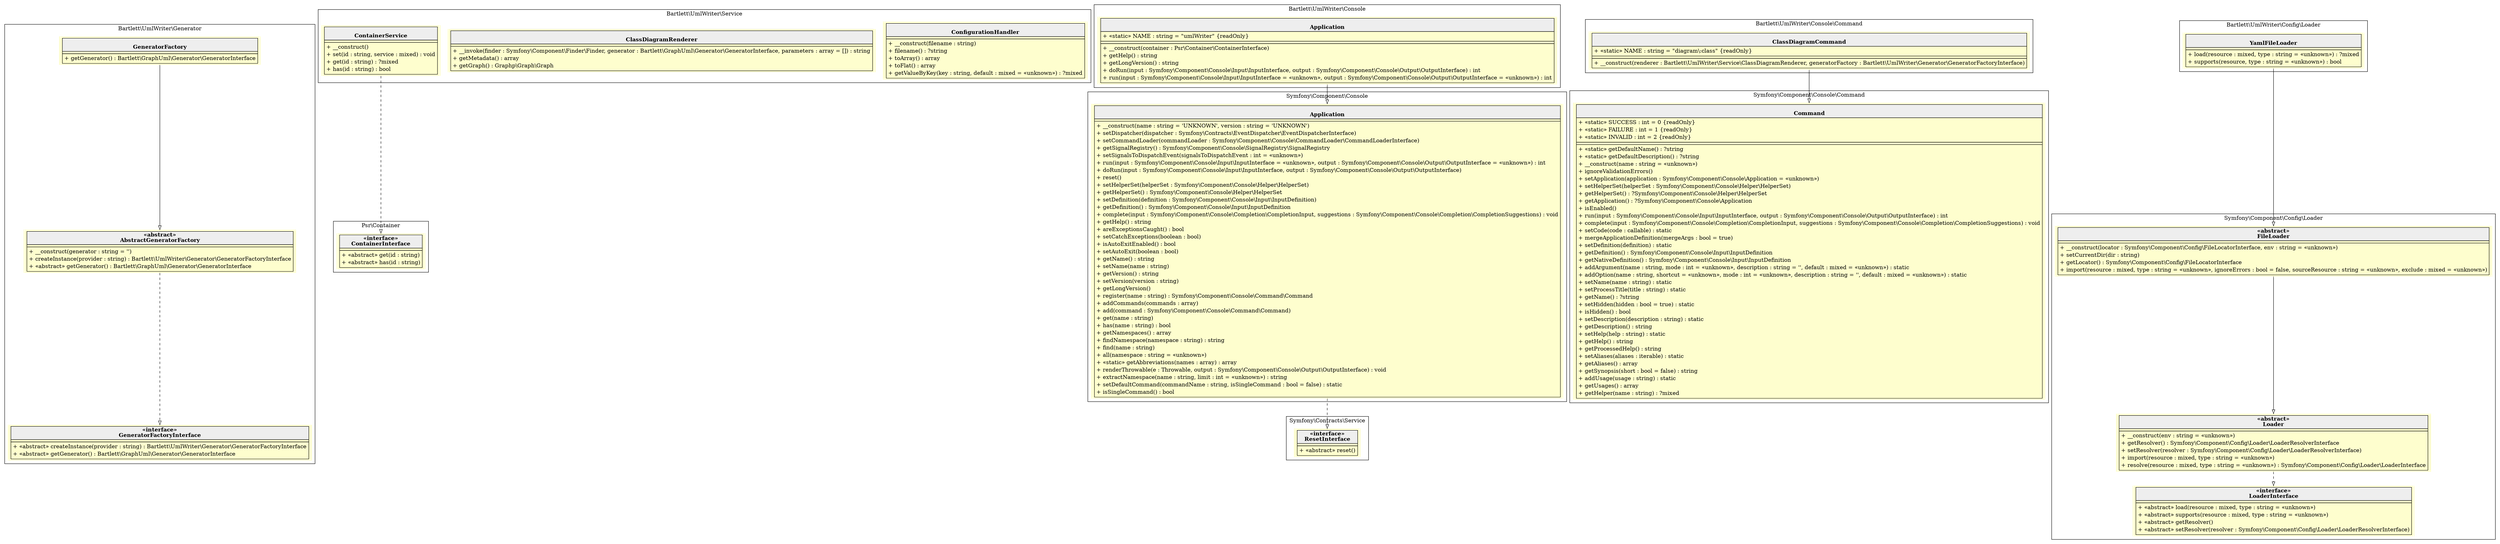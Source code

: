 digraph {
  graph [rankdir="TB" bgcolor="transparent"]
  node [fillcolor="#FEFECE" style="filled"]
  subgraph cluster_0 {
    label = "Bartlett\\UmlWriter\\Generator"
    "Bartlett\\UmlWriter\\Generator\\GeneratorFactory" [shape="none" label=<
<table cellspacing="0" border="0" cellborder="1">
    <tr><td bgcolor="#eeeeee"><b><br/>GeneratorFactory</b></td></tr>
    <tr><td></td></tr>
    <tr><td><table border="0" cellspacing="0" cellpadding="2">
    <tr><td align="left">+ getGenerator() : Bartlett\\GraphUml\\Generator\\GeneratorInterface</td></tr>
</table></td></tr>
</table>>]
    "Bartlett\\UmlWriter\\Generator\\AbstractGeneratorFactory" [shape="none" label=<
<table cellspacing="0" border="0" cellborder="1">
    <tr><td bgcolor="#eeeeee"><b>«abstract»<br/>AbstractGeneratorFactory</b></td></tr>
    <tr><td></td></tr>
    <tr><td><table border="0" cellspacing="0" cellpadding="2">
    <tr><td align="left">+ __construct(generator : string = '')</td></tr>
    <tr><td align="left">+ createInstance(provider : string) : Bartlett\\UmlWriter\\Generator\\GeneratorFactoryInterface</td></tr>
    <tr><td align="left">+ «abstract» getGenerator() : Bartlett\\GraphUml\\Generator\\GeneratorInterface</td></tr>
</table></td></tr>
</table>>]
    "Bartlett\\UmlWriter\\Generator\\GeneratorFactoryInterface" [shape="none" label=<
<table cellspacing="0" border="0" cellborder="1">
    <tr><td bgcolor="#eeeeee"><b>«interface»<br/>GeneratorFactoryInterface</b></td></tr>
    <tr><td></td></tr>
    <tr><td><table border="0" cellspacing="0" cellpadding="2">
    <tr><td align="left">+ «abstract» createInstance(provider : string) : Bartlett\\UmlWriter\\Generator\\GeneratorFactoryInterface</td></tr>
    <tr><td align="left">+ «abstract» getGenerator() : Bartlett\\GraphUml\\Generator\\GeneratorInterface</td></tr>
</table></td></tr>
</table>>]
  }
  subgraph cluster_1 {
    label = "Bartlett\\UmlWriter\\Service"
    "Bartlett\\UmlWriter\\Service\\ConfigurationHandler" [shape="none" label=<
<table cellspacing="0" border="0" cellborder="1">
    <tr><td bgcolor="#eeeeee"><b><br/>ConfigurationHandler</b></td></tr>
    <tr><td></td></tr>
    <tr><td><table border="0" cellspacing="0" cellpadding="2">
    <tr><td align="left">+ __construct(filename : string)</td></tr>
    <tr><td align="left">+ filename() : ?string</td></tr>
    <tr><td align="left">+ toArray() : array</td></tr>
    <tr><td align="left">+ toFlat() : array</td></tr>
    <tr><td align="left">+ getValueByKey(key : string, default : mixed = «unknown») : ?mixed</td></tr>
</table></td></tr>
</table>>]
    "Bartlett\\UmlWriter\\Service\\ClassDiagramRenderer" [shape="none" label=<
<table cellspacing="0" border="0" cellborder="1">
    <tr><td bgcolor="#eeeeee"><b><br/>ClassDiagramRenderer</b></td></tr>
    <tr><td></td></tr>
    <tr><td><table border="0" cellspacing="0" cellpadding="2">
    <tr><td align="left">+ __invoke(finder : Symfony\\Component\\Finder\\Finder, generator : Bartlett\\GraphUml\\Generator\\GeneratorInterface, parameters : array = []) : string</td></tr>
    <tr><td align="left">+ getMetadata() : array</td></tr>
    <tr><td align="left">+ getGraph() : Graphp\\Graph\\Graph</td></tr>
</table></td></tr>
</table>>]
    "Bartlett\\UmlWriter\\Service\\ContainerService" [shape="none" label=<
<table cellspacing="0" border="0" cellborder="1">
    <tr><td bgcolor="#eeeeee"><b><br/>ContainerService</b></td></tr>
    <tr><td></td></tr>
    <tr><td><table border="0" cellspacing="0" cellpadding="2">
    <tr><td align="left">+ __construct()</td></tr>
    <tr><td align="left">+ set(id : string, service : mixed) : void</td></tr>
    <tr><td align="left">+ get(id : string) : ?mixed</td></tr>
    <tr><td align="left">+ has(id : string) : bool</td></tr>
</table></td></tr>
</table>>]
  }
  subgraph cluster_2 {
    label = "Psr\\Container"
    "Psr\\Container\\ContainerInterface" [shape="none" label=<
<table cellspacing="0" border="0" cellborder="1">
    <tr><td bgcolor="#eeeeee"><b>«interface»<br/>ContainerInterface</b></td></tr>
    <tr><td></td></tr>
    <tr><td><table border="0" cellspacing="0" cellpadding="2">
    <tr><td align="left">+ «abstract» get(id : string)</td></tr>
    <tr><td align="left">+ «abstract» has(id : string)</td></tr>
</table></td></tr>
</table>>]
  }
  subgraph cluster_3 {
    label = "Bartlett\\UmlWriter\\Console"
    "Bartlett\\UmlWriter\\Console\\Application" [shape="none" label=<
<table cellspacing="0" border="0" cellborder="1">
    <tr><td bgcolor="#eeeeee"><b><br/>Application</b></td></tr>
    <tr><td><table border="0" cellspacing="0" cellpadding="2">
    <tr><td align="left">+ «static» NAME : string = "umlWriter" {readOnly}</td></tr>
</table></td></tr>
    <tr><td></td></tr>
    <tr><td><table border="0" cellspacing="0" cellpadding="2">
    <tr><td align="left">+ __construct(container : Psr\\Container\\ContainerInterface)</td></tr>
    <tr><td align="left">+ getHelp() : string</td></tr>
    <tr><td align="left">+ getLongVersion() : string</td></tr>
    <tr><td align="left">+ doRun(input : Symfony\\Component\\Console\\Input\\InputInterface, output : Symfony\\Component\\Console\\Output\\OutputInterface) : int</td></tr>
    <tr><td align="left">+ run(input : Symfony\\Component\\Console\\Input\\InputInterface = «unknown», output : Symfony\\Component\\Console\\Output\\OutputInterface = «unknown») : int</td></tr>
</table></td></tr>
</table>>]
  }
  subgraph cluster_4 {
    label = "Symfony\\Component\\Console"
    "Symfony\\Component\\Console\\Application" [shape="none" label=<
<table cellspacing="0" border="0" cellborder="1">
    <tr><td bgcolor="#eeeeee"><b><br/>Application</b></td></tr>
    <tr><td></td></tr>
    <tr><td><table border="0" cellspacing="0" cellpadding="2">
    <tr><td align="left">+ __construct(name : string = 'UNKNOWN', version : string = 'UNKNOWN')</td></tr>
    <tr><td align="left">+ setDispatcher(dispatcher : Symfony\\Contracts\\EventDispatcher\\EventDispatcherInterface)</td></tr>
    <tr><td align="left">+ setCommandLoader(commandLoader : Symfony\\Component\\Console\\CommandLoader\\CommandLoaderInterface)</td></tr>
    <tr><td align="left">+ getSignalRegistry() : Symfony\\Component\\Console\\SignalRegistry\\SignalRegistry</td></tr>
    <tr><td align="left">+ setSignalsToDispatchEvent(signalsToDispatchEvent : int = «unknown»)</td></tr>
    <tr><td align="left">+ run(input : Symfony\\Component\\Console\\Input\\InputInterface = «unknown», output : Symfony\\Component\\Console\\Output\\OutputInterface = «unknown») : int</td></tr>
    <tr><td align="left">+ doRun(input : Symfony\\Component\\Console\\Input\\InputInterface, output : Symfony\\Component\\Console\\Output\\OutputInterface)</td></tr>
    <tr><td align="left">+ reset()</td></tr>
    <tr><td align="left">+ setHelperSet(helperSet : Symfony\\Component\\Console\\Helper\\HelperSet)</td></tr>
    <tr><td align="left">+ getHelperSet() : Symfony\\Component\\Console\\Helper\\HelperSet</td></tr>
    <tr><td align="left">+ setDefinition(definition : Symfony\\Component\\Console\\Input\\InputDefinition)</td></tr>
    <tr><td align="left">+ getDefinition() : Symfony\\Component\\Console\\Input\\InputDefinition</td></tr>
    <tr><td align="left">+ complete(input : Symfony\\Component\\Console\\Completion\\CompletionInput, suggestions : Symfony\\Component\\Console\\Completion\\CompletionSuggestions) : void</td></tr>
    <tr><td align="left">+ getHelp() : string</td></tr>
    <tr><td align="left">+ areExceptionsCaught() : bool</td></tr>
    <tr><td align="left">+ setCatchExceptions(boolean : bool)</td></tr>
    <tr><td align="left">+ isAutoExitEnabled() : bool</td></tr>
    <tr><td align="left">+ setAutoExit(boolean : bool)</td></tr>
    <tr><td align="left">+ getName() : string</td></tr>
    <tr><td align="left">+ setName(name : string)</td></tr>
    <tr><td align="left">+ getVersion() : string</td></tr>
    <tr><td align="left">+ setVersion(version : string)</td></tr>
    <tr><td align="left">+ getLongVersion()</td></tr>
    <tr><td align="left">+ register(name : string) : Symfony\\Component\\Console\\Command\\Command</td></tr>
    <tr><td align="left">+ addCommands(commands : array)</td></tr>
    <tr><td align="left">+ add(command : Symfony\\Component\\Console\\Command\\Command)</td></tr>
    <tr><td align="left">+ get(name : string)</td></tr>
    <tr><td align="left">+ has(name : string) : bool</td></tr>
    <tr><td align="left">+ getNamespaces() : array</td></tr>
    <tr><td align="left">+ findNamespace(namespace : string) : string</td></tr>
    <tr><td align="left">+ find(name : string)</td></tr>
    <tr><td align="left">+ all(namespace : string = «unknown»)</td></tr>
    <tr><td align="left">+ «static» getAbbreviations(names : array) : array</td></tr>
    <tr><td align="left">+ renderThrowable(e : Throwable, output : Symfony\\Component\\Console\\Output\\OutputInterface) : void</td></tr>
    <tr><td align="left">+ extractNamespace(name : string, limit : int = «unknown») : string</td></tr>
    <tr><td align="left">+ setDefaultCommand(commandName : string, isSingleCommand : bool = false) : static</td></tr>
    <tr><td align="left">+ isSingleCommand() : bool</td></tr>
</table></td></tr>
</table>>]
  }
  subgraph cluster_5 {
    label = "Symfony\\Contracts\\Service"
    "Symfony\\Contracts\\Service\\ResetInterface" [shape="none" label=<
<table cellspacing="0" border="0" cellborder="1">
    <tr><td bgcolor="#eeeeee"><b>«interface»<br/>ResetInterface</b></td></tr>
    <tr><td></td></tr>
    <tr><td><table border="0" cellspacing="0" cellpadding="2">
    <tr><td align="left">+ «abstract» reset()</td></tr>
</table></td></tr>
</table>>]
  }
  subgraph cluster_6 {
    label = "Bartlett\\UmlWriter\\Console\\Command"
    "Bartlett\\UmlWriter\\Console\\Command\\ClassDiagramCommand" [shape="none" label=<
<table cellspacing="0" border="0" cellborder="1">
    <tr><td bgcolor="#eeeeee"><b><br/>ClassDiagramCommand</b></td></tr>
    <tr><td><table border="0" cellspacing="0" cellpadding="2">
    <tr><td align="left">+ «static» NAME : string = "diagram\:class" {readOnly}</td></tr>
</table></td></tr>
    <tr><td></td></tr>
    <tr><td><table border="0" cellspacing="0" cellpadding="2">
    <tr><td align="left">+ __construct(renderer : Bartlett\\UmlWriter\\Service\\ClassDiagramRenderer, generatorFactory : Bartlett\\UmlWriter\\Generator\\GeneratorFactoryInterface)</td></tr>
</table></td></tr>
</table>>]
  }
  subgraph cluster_7 {
    label = "Symfony\\Component\\Console\\Command"
    "Symfony\\Component\\Console\\Command\\Command" [shape="none" label=<
<table cellspacing="0" border="0" cellborder="1">
    <tr><td bgcolor="#eeeeee"><b><br/>Command</b></td></tr>
    <tr><td><table border="0" cellspacing="0" cellpadding="2">
    <tr><td align="left">+ «static» SUCCESS : int = 0 {readOnly}</td></tr>
    <tr><td align="left">+ «static» FAILURE : int = 1 {readOnly}</td></tr>
    <tr><td align="left">+ «static» INVALID : int = 2 {readOnly}</td></tr>
</table></td></tr>
    <tr><td></td></tr>
    <tr><td><table border="0" cellspacing="0" cellpadding="2">
    <tr><td align="left">+ «static» getDefaultName() : ?string</td></tr>
    <tr><td align="left">+ «static» getDefaultDescription() : ?string</td></tr>
    <tr><td align="left">+ __construct(name : string = «unknown»)</td></tr>
    <tr><td align="left">+ ignoreValidationErrors()</td></tr>
    <tr><td align="left">+ setApplication(application : Symfony\\Component\\Console\\Application = «unknown»)</td></tr>
    <tr><td align="left">+ setHelperSet(helperSet : Symfony\\Component\\Console\\Helper\\HelperSet)</td></tr>
    <tr><td align="left">+ getHelperSet() : ?Symfony\\Component\\Console\\Helper\\HelperSet</td></tr>
    <tr><td align="left">+ getApplication() : ?Symfony\\Component\\Console\\Application</td></tr>
    <tr><td align="left">+ isEnabled()</td></tr>
    <tr><td align="left">+ run(input : Symfony\\Component\\Console\\Input\\InputInterface, output : Symfony\\Component\\Console\\Output\\OutputInterface) : int</td></tr>
    <tr><td align="left">+ complete(input : Symfony\\Component\\Console\\Completion\\CompletionInput, suggestions : Symfony\\Component\\Console\\Completion\\CompletionSuggestions) : void</td></tr>
    <tr><td align="left">+ setCode(code : callable) : static</td></tr>
    <tr><td align="left">+ mergeApplicationDefinition(mergeArgs : bool = true)</td></tr>
    <tr><td align="left">+ setDefinition(definition) : static</td></tr>
    <tr><td align="left">+ getDefinition() : Symfony\\Component\\Console\\Input\\InputDefinition</td></tr>
    <tr><td align="left">+ getNativeDefinition() : Symfony\\Component\\Console\\Input\\InputDefinition</td></tr>
    <tr><td align="left">+ addArgument(name : string, mode : int = «unknown», description : string = '', default : mixed = «unknown») : static</td></tr>
    <tr><td align="left">+ addOption(name : string, shortcut = «unknown», mode : int = «unknown», description : string = '', default : mixed = «unknown») : static</td></tr>
    <tr><td align="left">+ setName(name : string) : static</td></tr>
    <tr><td align="left">+ setProcessTitle(title : string) : static</td></tr>
    <tr><td align="left">+ getName() : ?string</td></tr>
    <tr><td align="left">+ setHidden(hidden : bool = true) : static</td></tr>
    <tr><td align="left">+ isHidden() : bool</td></tr>
    <tr><td align="left">+ setDescription(description : string) : static</td></tr>
    <tr><td align="left">+ getDescription() : string</td></tr>
    <tr><td align="left">+ setHelp(help : string) : static</td></tr>
    <tr><td align="left">+ getHelp() : string</td></tr>
    <tr><td align="left">+ getProcessedHelp() : string</td></tr>
    <tr><td align="left">+ setAliases(aliases : iterable) : static</td></tr>
    <tr><td align="left">+ getAliases() : array</td></tr>
    <tr><td align="left">+ getSynopsis(short : bool = false) : string</td></tr>
    <tr><td align="left">+ addUsage(usage : string) : static</td></tr>
    <tr><td align="left">+ getUsages() : array</td></tr>
    <tr><td align="left">+ getHelper(name : string) : ?mixed</td></tr>
</table></td></tr>
</table>>]
  }
  subgraph cluster_8 {
    label = "Bartlett\\UmlWriter\\Config\\Loader"
    "Bartlett\\UmlWriter\\Config\\Loader\\YamlFileLoader" [shape="none" label=<
<table cellspacing="0" border="0" cellborder="1">
    <tr><td bgcolor="#eeeeee"><b><br/>YamlFileLoader</b></td></tr>
    <tr><td></td></tr>
    <tr><td><table border="0" cellspacing="0" cellpadding="2">
    <tr><td align="left">+ load(resource : mixed, type : string = «unknown») : ?mixed</td></tr>
    <tr><td align="left">+ supports(resource, type : string = «unknown») : bool</td></tr>
</table></td></tr>
</table>>]
  }
  subgraph cluster_9 {
    label = "Symfony\\Component\\Config\\Loader"
    "Symfony\\Component\\Config\\Loader\\FileLoader" [shape="none" label=<
<table cellspacing="0" border="0" cellborder="1">
    <tr><td bgcolor="#eeeeee"><b>«abstract»<br/>FileLoader</b></td></tr>
    <tr><td></td></tr>
    <tr><td><table border="0" cellspacing="0" cellpadding="2">
    <tr><td align="left">+ __construct(locator : Symfony\\Component\\Config\\FileLocatorInterface, env : string = «unknown»)</td></tr>
    <tr><td align="left">+ setCurrentDir(dir : string)</td></tr>
    <tr><td align="left">+ getLocator() : Symfony\\Component\\Config\\FileLocatorInterface</td></tr>
    <tr><td align="left">+ import(resource : mixed, type : string = «unknown», ignoreErrors : bool = false, sourceResource : string = «unknown», exclude : mixed = «unknown»)</td></tr>
</table></td></tr>
</table>>]
    "Symfony\\Component\\Config\\Loader\\Loader" [shape="none" label=<
<table cellspacing="0" border="0" cellborder="1">
    <tr><td bgcolor="#eeeeee"><b>«abstract»<br/>Loader</b></td></tr>
    <tr><td></td></tr>
    <tr><td><table border="0" cellspacing="0" cellpadding="2">
    <tr><td align="left">+ __construct(env : string = «unknown»)</td></tr>
    <tr><td align="left">+ getResolver() : Symfony\\Component\\Config\\Loader\\LoaderResolverInterface</td></tr>
    <tr><td align="left">+ setResolver(resolver : Symfony\\Component\\Config\\Loader\\LoaderResolverInterface)</td></tr>
    <tr><td align="left">+ import(resource : mixed, type : string = «unknown»)</td></tr>
    <tr><td align="left">+ resolve(resource : mixed, type : string = «unknown») : Symfony\\Component\\Config\\Loader\\LoaderInterface</td></tr>
</table></td></tr>
</table>>]
    "Symfony\\Component\\Config\\Loader\\LoaderInterface" [shape="none" label=<
<table cellspacing="0" border="0" cellborder="1">
    <tr><td bgcolor="#eeeeee"><b>«interface»<br/>LoaderInterface</b></td></tr>
    <tr><td></td></tr>
    <tr><td><table border="0" cellspacing="0" cellpadding="2">
    <tr><td align="left">+ «abstract» load(resource : mixed, type : string = «unknown»)</td></tr>
    <tr><td align="left">+ «abstract» supports(resource : mixed, type : string = «unknown»)</td></tr>
    <tr><td align="left">+ «abstract» getResolver()</td></tr>
    <tr><td align="left">+ «abstract» setResolver(resolver : Symfony\\Component\\Config\\Loader\\LoaderResolverInterface)</td></tr>
</table></td></tr>
</table>>]
  }
  "Bartlett\\UmlWriter\\Generator\\AbstractGeneratorFactory" -> "Bartlett\\UmlWriter\\Generator\\GeneratorFactoryInterface" [arrowhead="empty" style="dashed"]
  "Bartlett\\UmlWriter\\Generator\\GeneratorFactory" -> "Bartlett\\UmlWriter\\Generator\\AbstractGeneratorFactory" [arrowhead="empty" style="filled"]
  "Bartlett\\UmlWriter\\Service\\ContainerService" -> "Psr\\Container\\ContainerInterface" [arrowhead="empty" style="dashed"]
  "Symfony\\Component\\Console\\Application" -> "Symfony\\Contracts\\Service\\ResetInterface" [arrowhead="empty" style="dashed"]
  "Bartlett\\UmlWriter\\Console\\Application" -> "Symfony\\Component\\Console\\Application" [arrowhead="empty" style="filled"]
  "Bartlett\\UmlWriter\\Console\\Command\\ClassDiagramCommand" -> "Symfony\\Component\\Console\\Command\\Command" [arrowhead="empty" style="filled"]
  "Symfony\\Component\\Config\\Loader\\Loader" -> "Symfony\\Component\\Config\\Loader\\LoaderInterface" [arrowhead="empty" style="dashed"]
  "Symfony\\Component\\Config\\Loader\\FileLoader" -> "Symfony\\Component\\Config\\Loader\\Loader" [arrowhead="empty" style="filled"]
  "Bartlett\\UmlWriter\\Config\\Loader\\YamlFileLoader" -> "Symfony\\Component\\Config\\Loader\\FileLoader" [arrowhead="empty" style="filled"]
}
